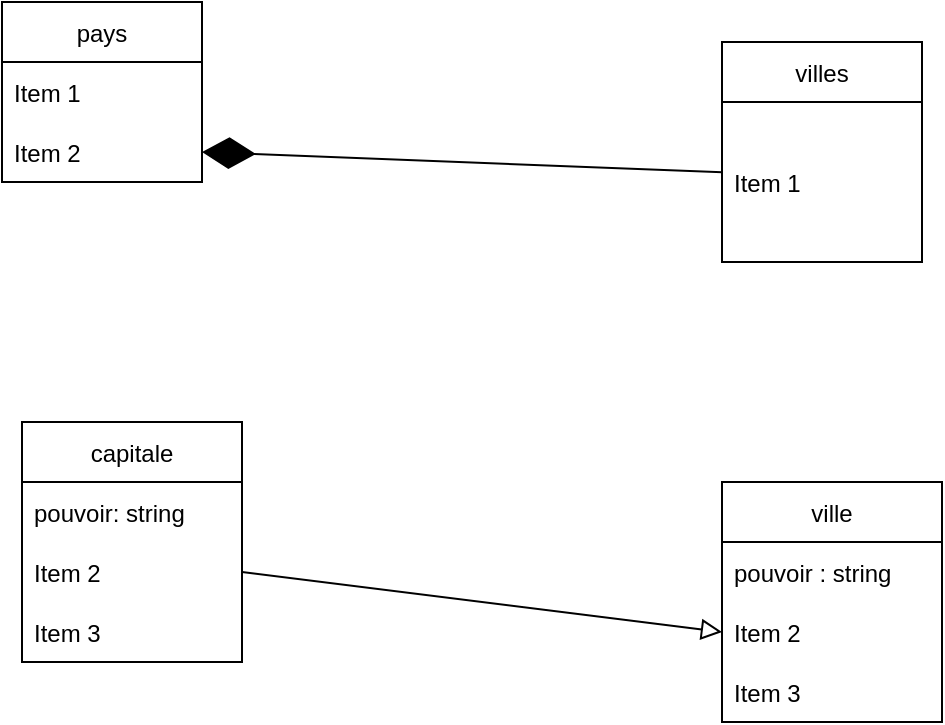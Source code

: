 <mxfile version="16.5.6" type="device" pages="3"><diagram id="k8paXX4vD9LL7aoUy3f-" name="Page-1"><mxGraphModel dx="1844" dy="833" grid="1" gridSize="10" guides="1" tooltips="1" connect="1" arrows="1" fold="1" page="1" pageScale="1" pageWidth="827" pageHeight="1169" math="0" shadow="0"><root><mxCell id="0"/><mxCell id="1" parent="0"/><mxCell id="U268ayfVCB2ClgsPaCQe-1" value="pays" style="swimlane;fontStyle=0;childLayout=stackLayout;horizontal=1;startSize=30;horizontalStack=0;resizeParent=1;resizeParentMax=0;resizeLast=0;collapsible=1;marginBottom=0;" vertex="1" parent="1"><mxGeometry x="50" y="220" width="100" height="90" as="geometry"/></mxCell><mxCell id="U268ayfVCB2ClgsPaCQe-2" value="Item 1" style="text;strokeColor=none;fillColor=none;align=left;verticalAlign=middle;spacingLeft=4;spacingRight=4;overflow=hidden;points=[[0,0.5],[1,0.5]];portConstraint=eastwest;rotatable=0;" vertex="1" parent="U268ayfVCB2ClgsPaCQe-1"><mxGeometry y="30" width="100" height="30" as="geometry"/></mxCell><mxCell id="U268ayfVCB2ClgsPaCQe-3" value="Item 2" style="text;strokeColor=none;fillColor=none;align=left;verticalAlign=middle;spacingLeft=4;spacingRight=4;overflow=hidden;points=[[0,0.5],[1,0.5]];portConstraint=eastwest;rotatable=0;" vertex="1" parent="U268ayfVCB2ClgsPaCQe-1"><mxGeometry y="60" width="100" height="30" as="geometry"/></mxCell><mxCell id="U268ayfVCB2ClgsPaCQe-5" value="ville" style="swimlane;fontStyle=0;childLayout=stackLayout;horizontal=1;startSize=30;horizontalStack=0;resizeParent=1;resizeParentMax=0;resizeLast=0;collapsible=1;marginBottom=0;" vertex="1" parent="1"><mxGeometry x="410" y="460" width="110" height="120" as="geometry"/></mxCell><mxCell id="U268ayfVCB2ClgsPaCQe-6" value="pouvoir : string" style="text;strokeColor=none;fillColor=none;align=left;verticalAlign=middle;spacingLeft=4;spacingRight=4;overflow=hidden;points=[[0,0.5],[1,0.5]];portConstraint=eastwest;rotatable=0;" vertex="1" parent="U268ayfVCB2ClgsPaCQe-5"><mxGeometry y="30" width="110" height="30" as="geometry"/></mxCell><mxCell id="U268ayfVCB2ClgsPaCQe-7" value="Item 2" style="text;strokeColor=none;fillColor=none;align=left;verticalAlign=middle;spacingLeft=4;spacingRight=4;overflow=hidden;points=[[0,0.5],[1,0.5]];portConstraint=eastwest;rotatable=0;" vertex="1" parent="U268ayfVCB2ClgsPaCQe-5"><mxGeometry y="60" width="110" height="30" as="geometry"/></mxCell><mxCell id="U268ayfVCB2ClgsPaCQe-8" value="Item 3" style="text;strokeColor=none;fillColor=none;align=left;verticalAlign=middle;spacingLeft=4;spacingRight=4;overflow=hidden;points=[[0,0.5],[1,0.5]];portConstraint=eastwest;rotatable=0;" vertex="1" parent="U268ayfVCB2ClgsPaCQe-5"><mxGeometry y="90" width="110" height="30" as="geometry"/></mxCell><mxCell id="U268ayfVCB2ClgsPaCQe-9" value="villes" style="swimlane;fontStyle=0;childLayout=stackLayout;horizontal=1;startSize=30;horizontalStack=0;resizeParent=1;resizeParentMax=0;resizeLast=0;collapsible=1;marginBottom=0;" vertex="1" parent="1"><mxGeometry x="410" y="240" width="100" height="110" as="geometry"/></mxCell><mxCell id="U268ayfVCB2ClgsPaCQe-10" value="Item 1" style="text;strokeColor=none;fillColor=none;align=left;verticalAlign=middle;spacingLeft=4;spacingRight=4;overflow=hidden;points=[[0,0.5],[1,0.5]];portConstraint=eastwest;rotatable=0;" vertex="1" parent="U268ayfVCB2ClgsPaCQe-9"><mxGeometry y="30" width="100" height="80" as="geometry"/></mxCell><mxCell id="U268ayfVCB2ClgsPaCQe-13" value="capitale" style="swimlane;fontStyle=0;childLayout=stackLayout;horizontal=1;startSize=30;horizontalStack=0;resizeParent=1;resizeParentMax=0;resizeLast=0;collapsible=1;marginBottom=0;" vertex="1" parent="1"><mxGeometry x="60" y="430" width="110" height="120" as="geometry"/></mxCell><mxCell id="U268ayfVCB2ClgsPaCQe-14" value="pouvoir: string" style="text;strokeColor=none;fillColor=none;align=left;verticalAlign=middle;spacingLeft=4;spacingRight=4;overflow=hidden;points=[[0,0.5],[1,0.5]];portConstraint=eastwest;rotatable=0;" vertex="1" parent="U268ayfVCB2ClgsPaCQe-13"><mxGeometry y="30" width="110" height="30" as="geometry"/></mxCell><mxCell id="U268ayfVCB2ClgsPaCQe-15" value="Item 2" style="text;strokeColor=none;fillColor=none;align=left;verticalAlign=middle;spacingLeft=4;spacingRight=4;overflow=hidden;points=[[0,0.5],[1,0.5]];portConstraint=eastwest;rotatable=0;" vertex="1" parent="U268ayfVCB2ClgsPaCQe-13"><mxGeometry y="60" width="110" height="30" as="geometry"/></mxCell><mxCell id="U268ayfVCB2ClgsPaCQe-16" value="Item 3" style="text;strokeColor=none;fillColor=none;align=left;verticalAlign=middle;spacingLeft=4;spacingRight=4;overflow=hidden;points=[[0,0.5],[1,0.5]];portConstraint=eastwest;rotatable=0;" vertex="1" parent="U268ayfVCB2ClgsPaCQe-13"><mxGeometry y="90" width="110" height="30" as="geometry"/></mxCell><mxCell id="U268ayfVCB2ClgsPaCQe-18" value="" style="endArrow=diamondThin;endFill=1;endSize=24;html=1;rounded=0;entryX=1;entryY=0.5;entryDx=0;entryDy=0;exitX=0.002;exitY=0.17;exitDx=0;exitDy=0;exitPerimeter=0;" edge="1" parent="1" target="U268ayfVCB2ClgsPaCQe-3"><mxGeometry width="160" relative="1" as="geometry"><mxPoint x="410.2" y="305.1" as="sourcePoint"/><mxPoint x="490" y="250" as="targetPoint"/></mxGeometry></mxCell><mxCell id="U268ayfVCB2ClgsPaCQe-19" value="" style="endArrow=block;html=1;rounded=0;align=center;verticalAlign=bottom;endFill=0;labelBackgroundColor=none;endSize=8;exitX=1;exitY=0.5;exitDx=0;exitDy=0;entryX=0;entryY=0.5;entryDx=0;entryDy=0;" edge="1" parent="1" source="U268ayfVCB2ClgsPaCQe-15" target="U268ayfVCB2ClgsPaCQe-7"><mxGeometry relative="1" as="geometry"><mxPoint x="330" y="250" as="sourcePoint"/><mxPoint x="490" y="250" as="targetPoint"/></mxGeometry></mxCell><mxCell id="U268ayfVCB2ClgsPaCQe-20" value="" style="resizable=0;html=1;align=center;verticalAlign=top;labelBackgroundColor=none;" connectable="0" vertex="1" parent="U268ayfVCB2ClgsPaCQe-19"><mxGeometry relative="1" as="geometry"/></mxCell></root></mxGraphModel></diagram><diagram id="eJL6muyZMp4YJKa7oIs6" name="Page-2"><mxGraphModel dx="1236" dy="686" grid="1" gridSize="10" guides="1" tooltips="1" connect="1" arrows="1" fold="1" page="1" pageScale="1" pageWidth="827" pageHeight="1169" math="0" shadow="0"><root><mxCell id="SRofjjuaJWMPeV-vbP7f-0"/><mxCell id="SRofjjuaJWMPeV-vbP7f-1" parent="SRofjjuaJWMPeV-vbP7f-0"/><mxCell id="SRofjjuaJWMPeV-vbP7f-2" value="" style="shape=image;verticalLabelPosition=bottom;labelBackgroundColor=default;verticalAlign=top;aspect=fixed;imageAspect=0;image=https://cdn.discordapp.com/attachments/942686280855203900/943501291764744202/exo_1.PNG;" vertex="1" parent="SRofjjuaJWMPeV-vbP7f-1"><mxGeometry x="130" y="18.21" width="690" height="250.79" as="geometry"/></mxCell><mxCell id="SRofjjuaJWMPeV-vbP7f-4" value="Librairie" style="swimlane;fontStyle=1;align=center;verticalAlign=middle;childLayout=stackLayout;horizontal=1;startSize=29;horizontalStack=0;resizeParent=1;resizeParentMax=0;resizeLast=0;collapsible=0;marginBottom=0;html=1;" vertex="1" parent="SRofjjuaJWMPeV-vbP7f-1"><mxGeometry x="100" y="330" width="140" height="79" as="geometry"/></mxCell><mxCell id="SRofjjuaJWMPeV-vbP7f-5" value="field type :" style="text;html=1;strokeColor=none;fillColor=none;align=center;verticalAlign=middle;spacingLeft=4;spacingRight=4;overflow=hidden;rotatable=0;points=[[0,0.5],[1,0.5]];portConstraint=eastwest;" vertex="1" parent="SRofjjuaJWMPeV-vbP7f-4"><mxGeometry y="29" width="140" height="25" as="geometry"/></mxCell><mxCell id="SRofjjuaJWMPeV-vbP7f-6" value="method (type) : type" style="text;html=1;strokeColor=none;fillColor=none;align=left;verticalAlign=middle;spacingLeft=4;spacingRight=4;overflow=hidden;rotatable=0;points=[[0,0.5],[1,0.5]];portConstraint=eastwest;" vertex="1" parent="SRofjjuaJWMPeV-vbP7f-4"><mxGeometry y="54" width="140" height="25" as="geometry"/></mxCell><mxCell id="SRofjjuaJWMPeV-vbP7f-7" value="Journaux" style="swimlane;fontStyle=1;align=center;verticalAlign=middle;childLayout=stackLayout;horizontal=1;startSize=29;horizontalStack=0;resizeParent=1;resizeParentMax=0;resizeLast=0;collapsible=0;marginBottom=0;html=1;" vertex="1" parent="SRofjjuaJWMPeV-vbP7f-1"><mxGeometry x="380" y="500" width="140" height="79" as="geometry"/></mxCell><mxCell id="SRofjjuaJWMPeV-vbP7f-8" value="field type :" style="text;html=1;strokeColor=none;fillColor=none;align=center;verticalAlign=middle;spacingLeft=4;spacingRight=4;overflow=hidden;rotatable=0;points=[[0,0.5],[1,0.5]];portConstraint=eastwest;" vertex="1" parent="SRofjjuaJWMPeV-vbP7f-7"><mxGeometry y="29" width="140" height="25" as="geometry"/></mxCell><mxCell id="SRofjjuaJWMPeV-vbP7f-9" value="method (type) : type" style="text;html=1;strokeColor=none;fillColor=none;align=left;verticalAlign=middle;spacingLeft=4;spacingRight=4;overflow=hidden;rotatable=0;points=[[0,0.5],[1,0.5]];portConstraint=eastwest;" vertex="1" parent="SRofjjuaJWMPeV-vbP7f-7"><mxGeometry y="54" width="140" height="25" as="geometry"/></mxCell><mxCell id="SRofjjuaJWMPeV-vbP7f-10" value="Livres" style="swimlane;fontStyle=1;align=center;verticalAlign=middle;childLayout=stackLayout;horizontal=1;startSize=29;horizontalStack=0;resizeParent=1;resizeParentMax=0;resizeLast=0;collapsible=0;marginBottom=0;html=1;" vertex="1" parent="SRofjjuaJWMPeV-vbP7f-1"><mxGeometry x="110" y="500" width="140" height="79" as="geometry"/></mxCell><mxCell id="SRofjjuaJWMPeV-vbP7f-11" value="field type :" style="text;html=1;strokeColor=none;fillColor=none;align=center;verticalAlign=middle;spacingLeft=4;spacingRight=4;overflow=hidden;rotatable=0;points=[[0,0.5],[1,0.5]];portConstraint=eastwest;" vertex="1" parent="SRofjjuaJWMPeV-vbP7f-10"><mxGeometry y="29" width="140" height="25" as="geometry"/></mxCell><mxCell id="SRofjjuaJWMPeV-vbP7f-12" value="method (type) : type" style="text;html=1;strokeColor=none;fillColor=none;align=left;verticalAlign=middle;spacingLeft=4;spacingRight=4;overflow=hidden;rotatable=0;points=[[0,0.5],[1,0.5]];portConstraint=eastwest;" vertex="1" parent="SRofjjuaJWMPeV-vbP7f-10"><mxGeometry y="54" width="140" height="25" as="geometry"/></mxCell><mxCell id="SRofjjuaJWMPeV-vbP7f-13" value="Fournitures Scolaires" style="swimlane;fontStyle=1;align=center;verticalAlign=middle;childLayout=stackLayout;horizontal=1;startSize=29;horizontalStack=0;resizeParent=1;resizeParentMax=0;resizeLast=0;collapsible=0;marginBottom=0;html=1;" vertex="1" parent="SRofjjuaJWMPeV-vbP7f-1"><mxGeometry x="380" y="350" width="140" height="54" as="geometry"/></mxCell><mxCell id="SRofjjuaJWMPeV-vbP7f-14" value="field type :" style="text;html=1;strokeColor=none;fillColor=none;align=center;verticalAlign=middle;spacingLeft=4;spacingRight=4;overflow=hidden;rotatable=0;points=[[0,0.5],[1,0.5]];portConstraint=eastwest;" vertex="1" parent="SRofjjuaJWMPeV-vbP7f-13"><mxGeometry y="29" width="140" height="25" as="geometry"/></mxCell><mxCell id="SRofjjuaJWMPeV-vbP7f-17" value="" style="edgeStyle=none;html=1;endSize=12;endArrow=diamondThin;endFill=0;rounded=0;entryX=1;entryY=0.5;entryDx=0;entryDy=0;exitX=0;exitY=0.5;exitDx=0;exitDy=0;" edge="1" parent="SRofjjuaJWMPeV-vbP7f-1" source="SRofjjuaJWMPeV-vbP7f-13" target="SRofjjuaJWMPeV-vbP7f-5"><mxGeometry width="160" relative="1" as="geometry"><mxPoint x="330" y="330" as="sourcePoint"/><mxPoint x="490" y="330" as="targetPoint"/></mxGeometry></mxCell><mxCell id="SRofjjuaJWMPeV-vbP7f-18" value="" style="edgeStyle=none;html=1;endSize=12;endArrow=diamondThin;endFill=0;rounded=0;entryX=0.759;entryY=1.043;entryDx=0;entryDy=0;exitX=0.5;exitY=0;exitDx=0;exitDy=0;entryPerimeter=0;" edge="1" parent="SRofjjuaJWMPeV-vbP7f-1" source="SRofjjuaJWMPeV-vbP7f-10" target="SRofjjuaJWMPeV-vbP7f-6"><mxGeometry width="160" relative="1" as="geometry"><mxPoint x="320" y="414.5" as="sourcePoint"/><mxPoint x="180" y="409" as="targetPoint"/></mxGeometry></mxCell><mxCell id="SRofjjuaJWMPeV-vbP7f-19" value="" style="edgeStyle=none;html=1;endSize=12;endArrow=diamondThin;endFill=0;rounded=0;entryX=1.015;entryY=0.943;entryDx=0;entryDy=0;exitX=0;exitY=0;exitDx=0;exitDy=0;entryPerimeter=0;" edge="1" parent="SRofjjuaJWMPeV-vbP7f-1" source="SRofjjuaJWMPeV-vbP7f-7" target="SRofjjuaJWMPeV-vbP7f-6"><mxGeometry width="160" relative="1" as="geometry"><mxPoint x="390" y="445.5" as="sourcePoint"/><mxPoint x="250" y="440" as="targetPoint"/></mxGeometry></mxCell><mxCell id="SRofjjuaJWMPeV-vbP7f-20" value="Services" style="swimlane;fontStyle=1;align=center;verticalAlign=middle;childLayout=stackLayout;horizontal=1;startSize=29;horizontalStack=0;resizeParent=1;resizeParentMax=0;resizeLast=0;collapsible=0;marginBottom=0;html=1;" vertex="1" parent="SRofjjuaJWMPeV-vbP7f-1"><mxGeometry x="370" y="700" width="140" height="79" as="geometry"/></mxCell><mxCell id="SRofjjuaJWMPeV-vbP7f-21" value="field type :" style="text;html=1;strokeColor=none;fillColor=none;align=center;verticalAlign=middle;spacingLeft=4;spacingRight=4;overflow=hidden;rotatable=0;points=[[0,0.5],[1,0.5]];portConstraint=eastwest;" vertex="1" parent="SRofjjuaJWMPeV-vbP7f-20"><mxGeometry y="29" width="140" height="25" as="geometry"/></mxCell><mxCell id="SRofjjuaJWMPeV-vbP7f-22" value="method (type) : type" style="text;html=1;strokeColor=none;fillColor=none;align=left;verticalAlign=middle;spacingLeft=4;spacingRight=4;overflow=hidden;rotatable=0;points=[[0,0.5],[1,0.5]];portConstraint=eastwest;" vertex="1" parent="SRofjjuaJWMPeV-vbP7f-20"><mxGeometry y="54" width="140" height="25" as="geometry"/></mxCell><mxCell id="SRofjjuaJWMPeV-vbP7f-23" value="Entreprise" style="swimlane;fontStyle=1;align=center;verticalAlign=middle;childLayout=stackLayout;horizontal=1;startSize=29;horizontalStack=0;resizeParent=1;resizeParentMax=0;resizeLast=0;collapsible=0;marginBottom=0;html=1;" vertex="1" parent="SRofjjuaJWMPeV-vbP7f-1"><mxGeometry x="110" y="680" width="140" height="79" as="geometry"/></mxCell><mxCell id="SRofjjuaJWMPeV-vbP7f-24" value="field type :" style="text;html=1;strokeColor=none;fillColor=none;align=center;verticalAlign=middle;spacingLeft=4;spacingRight=4;overflow=hidden;rotatable=0;points=[[0,0.5],[1,0.5]];portConstraint=eastwest;" vertex="1" parent="SRofjjuaJWMPeV-vbP7f-23"><mxGeometry y="29" width="140" height="25" as="geometry"/></mxCell><mxCell id="SRofjjuaJWMPeV-vbP7f-25" value="method (type) : type" style="text;html=1;strokeColor=none;fillColor=none;align=left;verticalAlign=middle;spacingLeft=4;spacingRight=4;overflow=hidden;rotatable=0;points=[[0,0.5],[1,0.5]];portConstraint=eastwest;" vertex="1" parent="SRofjjuaJWMPeV-vbP7f-23"><mxGeometry y="54" width="140" height="25" as="geometry"/></mxCell><mxCell id="SRofjjuaJWMPeV-vbP7f-26" value="Employé" style="swimlane;fontStyle=1;align=center;verticalAlign=middle;childLayout=stackLayout;horizontal=1;startSize=29;horizontalStack=0;resizeParent=1;resizeParentMax=0;resizeLast=0;collapsible=0;marginBottom=0;html=1;" vertex="1" parent="SRofjjuaJWMPeV-vbP7f-1"><mxGeometry x="210" y="830" width="140" height="79" as="geometry"/></mxCell><mxCell id="SRofjjuaJWMPeV-vbP7f-27" value="field type :" style="text;html=1;strokeColor=none;fillColor=none;align=center;verticalAlign=middle;spacingLeft=4;spacingRight=4;overflow=hidden;rotatable=0;points=[[0,0.5],[1,0.5]];portConstraint=eastwest;" vertex="1" parent="SRofjjuaJWMPeV-vbP7f-26"><mxGeometry y="29" width="140" height="25" as="geometry"/></mxCell><mxCell id="SRofjjuaJWMPeV-vbP7f-28" value="method (type) : type" style="text;html=1;strokeColor=none;fillColor=none;align=left;verticalAlign=middle;spacingLeft=4;spacingRight=4;overflow=hidden;rotatable=0;points=[[0,0.5],[1,0.5]];portConstraint=eastwest;" vertex="1" parent="SRofjjuaJWMPeV-vbP7f-26"><mxGeometry y="54" width="140" height="25" as="geometry"/></mxCell><mxCell id="SRofjjuaJWMPeV-vbP7f-29" value="a." style="text;html=1;align=center;verticalAlign=middle;resizable=0;points=[];autosize=1;strokeColor=none;fillColor=none;" vertex="1" parent="SRofjjuaJWMPeV-vbP7f-1"><mxGeometry x="25" y="330" width="30" height="20" as="geometry"/></mxCell><mxCell id="SRofjjuaJWMPeV-vbP7f-30" value="b." style="text;html=1;align=center;verticalAlign=middle;resizable=0;points=[];autosize=1;strokeColor=none;fillColor=none;" vertex="1" parent="SRofjjuaJWMPeV-vbP7f-1"><mxGeometry x="25" y="660" width="30" height="20" as="geometry"/></mxCell><mxCell id="SRofjjuaJWMPeV-vbP7f-32" value="" style="endArrow=none;html=1;rounded=0;entryX=0.521;entryY=1.043;entryDx=0;entryDy=0;exitX=0.5;exitY=0;exitDx=0;exitDy=0;entryPerimeter=0;" edge="1" parent="SRofjjuaJWMPeV-vbP7f-1" source="SRofjjuaJWMPeV-vbP7f-26" target="SRofjjuaJWMPeV-vbP7f-25"><mxGeometry width="50" height="50" relative="1" as="geometry"><mxPoint x="379.58" y="760.925" as="sourcePoint"/><mxPoint x="260" y="731.5" as="targetPoint"/></mxGeometry></mxCell><mxCell id="SRofjjuaJWMPeV-vbP7f-33" value="" style="edgeStyle=none;html=1;endSize=12;endArrow=diamondThin;endFill=1;rounded=0;entryX=1;entryY=0.5;entryDx=0;entryDy=0;exitX=0;exitY=0.5;exitDx=0;exitDy=0;" edge="1" parent="SRofjjuaJWMPeV-vbP7f-1" source="SRofjjuaJWMPeV-vbP7f-22" target="SRofjjuaJWMPeV-vbP7f-24"><mxGeometry width="160" relative="1" as="geometry"><mxPoint x="330" y="700" as="sourcePoint"/><mxPoint x="490" y="700" as="targetPoint"/></mxGeometry></mxCell><mxCell id="SRofjjuaJWMPeV-vbP7f-34" value="CPA" style="swimlane;fontStyle=1;align=center;verticalAlign=middle;childLayout=stackLayout;horizontal=1;startSize=29;horizontalStack=0;resizeParent=1;resizeParentMax=0;resizeLast=0;collapsible=0;marginBottom=0;html=1;" vertex="1" parent="SRofjjuaJWMPeV-vbP7f-1"><mxGeometry x="405" y="960" width="140" height="79" as="geometry"/></mxCell><mxCell id="SRofjjuaJWMPeV-vbP7f-35" value="field type :" style="text;html=1;strokeColor=none;fillColor=none;align=center;verticalAlign=middle;spacingLeft=4;spacingRight=4;overflow=hidden;rotatable=0;points=[[0,0.5],[1,0.5]];portConstraint=eastwest;" vertex="1" parent="SRofjjuaJWMPeV-vbP7f-34"><mxGeometry y="29" width="140" height="25" as="geometry"/></mxCell><mxCell id="SRofjjuaJWMPeV-vbP7f-36" value="method (type) : type" style="text;html=1;strokeColor=none;fillColor=none;align=left;verticalAlign=middle;spacingLeft=4;spacingRight=4;overflow=hidden;rotatable=0;points=[[0,0.5],[1,0.5]];portConstraint=eastwest;" vertex="1" parent="SRofjjuaJWMPeV-vbP7f-34"><mxGeometry y="54" width="140" height="25" as="geometry"/></mxCell><mxCell id="SRofjjuaJWMPeV-vbP7f-37" value="ComptesBancaires" style="swimlane;fontStyle=1;align=center;verticalAlign=middle;childLayout=stackLayout;horizontal=1;startSize=29;horizontalStack=0;resizeParent=1;resizeParentMax=0;resizeLast=0;collapsible=0;marginBottom=0;html=1;" vertex="1" parent="SRofjjuaJWMPeV-vbP7f-1"><mxGeometry x="180" y="1021" width="140" height="79" as="geometry"/></mxCell><mxCell id="SRofjjuaJWMPeV-vbP7f-38" value="field type :" style="text;html=1;strokeColor=none;fillColor=none;align=center;verticalAlign=middle;spacingLeft=4;spacingRight=4;overflow=hidden;rotatable=0;points=[[0,0.5],[1,0.5]];portConstraint=eastwest;" vertex="1" parent="SRofjjuaJWMPeV-vbP7f-37"><mxGeometry y="29" width="140" height="25" as="geometry"/></mxCell><mxCell id="SRofjjuaJWMPeV-vbP7f-39" value="method (type) : type" style="text;html=1;strokeColor=none;fillColor=none;align=left;verticalAlign=middle;spacingLeft=4;spacingRight=4;overflow=hidden;rotatable=0;points=[[0,0.5],[1,0.5]];portConstraint=eastwest;" vertex="1" parent="SRofjjuaJWMPeV-vbP7f-37"><mxGeometry y="54" width="140" height="25" as="geometry"/></mxCell><mxCell id="SRofjjuaJWMPeV-vbP7f-40" value="BNA" style="swimlane;fontStyle=1;align=center;verticalAlign=middle;childLayout=stackLayout;horizontal=1;startSize=29;horizontalStack=0;resizeParent=1;resizeParentMax=0;resizeLast=0;collapsible=0;marginBottom=0;html=1;" vertex="1" parent="SRofjjuaJWMPeV-vbP7f-1"><mxGeometry x="405" y="1100" width="140" height="79" as="geometry"/></mxCell><mxCell id="SRofjjuaJWMPeV-vbP7f-41" value="field type :" style="text;html=1;strokeColor=none;fillColor=none;align=center;verticalAlign=middle;spacingLeft=4;spacingRight=4;overflow=hidden;rotatable=0;points=[[0,0.5],[1,0.5]];portConstraint=eastwest;" vertex="1" parent="SRofjjuaJWMPeV-vbP7f-40"><mxGeometry y="29" width="140" height="25" as="geometry"/></mxCell><mxCell id="SRofjjuaJWMPeV-vbP7f-42" value="method (type) : type" style="text;html=1;strokeColor=none;fillColor=none;align=left;verticalAlign=middle;spacingLeft=4;spacingRight=4;overflow=hidden;rotatable=0;points=[[0,0.5],[1,0.5]];portConstraint=eastwest;" vertex="1" parent="SRofjjuaJWMPeV-vbP7f-40"><mxGeometry y="54" width="140" height="25" as="geometry"/></mxCell><mxCell id="SRofjjuaJWMPeV-vbP7f-43" value="c." style="text;html=1;align=center;verticalAlign=middle;resizable=0;points=[];autosize=1;strokeColor=none;fillColor=none;" vertex="1" parent="SRofjjuaJWMPeV-vbP7f-1"><mxGeometry x="50" y="910" width="20" height="20" as="geometry"/></mxCell><mxCell id="SRofjjuaJWMPeV-vbP7f-44" value="" style="edgeStyle=none;html=1;endSize=12;endArrow=block;endFill=0;rounded=0;entryX=1;entryY=0.5;entryDx=0;entryDy=0;exitX=0;exitY=0.5;exitDx=0;exitDy=0;" edge="1" parent="SRofjjuaJWMPeV-vbP7f-1" source="SRofjjuaJWMPeV-vbP7f-35" target="SRofjjuaJWMPeV-vbP7f-38"><mxGeometry width="160" relative="1" as="geometry"><mxPoint x="330" y="950" as="sourcePoint"/><mxPoint x="360" y="1040" as="targetPoint"/></mxGeometry></mxCell><mxCell id="SRofjjuaJWMPeV-vbP7f-45" value="" style="edgeStyle=none;html=1;endSize=12;endArrow=block;endFill=0;rounded=0;exitX=0.009;exitY=-0.157;exitDx=0;exitDy=0;exitPerimeter=0;" edge="1" parent="SRofjjuaJWMPeV-vbP7f-1" source="SRofjjuaJWMPeV-vbP7f-42"><mxGeometry width="160" relative="1" as="geometry"><mxPoint x="415" y="1011.5" as="sourcePoint"/><mxPoint x="300" y="1100" as="targetPoint"/></mxGeometry></mxCell><mxCell id="SRofjjuaJWMPeV-vbP7f-46" value="d." style="text;html=1;align=center;verticalAlign=middle;resizable=0;points=[];autosize=1;strokeColor=none;fillColor=none;" vertex="1" parent="SRofjjuaJWMPeV-vbP7f-1"><mxGeometry x="65" y="1260" width="30" height="20" as="geometry"/></mxCell><mxCell id="SRofjjuaJWMPeV-vbP7f-47" value="Batiment" style="swimlane;fontStyle=1;align=center;verticalAlign=middle;childLayout=stackLayout;horizontal=1;startSize=29;horizontalStack=0;resizeParent=1;resizeParentMax=0;resizeLast=0;collapsible=0;marginBottom=0;html=1;" vertex="1" parent="SRofjjuaJWMPeV-vbP7f-1"><mxGeometry x="160" y="1310" width="140" height="79" as="geometry"/></mxCell><mxCell id="SRofjjuaJWMPeV-vbP7f-48" value="field type :" style="text;html=1;strokeColor=none;fillColor=none;align=center;verticalAlign=middle;spacingLeft=4;spacingRight=4;overflow=hidden;rotatable=0;points=[[0,0.5],[1,0.5]];portConstraint=eastwest;" vertex="1" parent="SRofjjuaJWMPeV-vbP7f-47"><mxGeometry y="29" width="140" height="25" as="geometry"/></mxCell><mxCell id="SRofjjuaJWMPeV-vbP7f-49" value="method (type) : type" style="text;html=1;strokeColor=none;fillColor=none;align=left;verticalAlign=middle;spacingLeft=4;spacingRight=4;overflow=hidden;rotatable=0;points=[[0,0.5],[1,0.5]];portConstraint=eastwest;" vertex="1" parent="SRofjjuaJWMPeV-vbP7f-47"><mxGeometry y="54" width="140" height="25" as="geometry"/></mxCell><mxCell id="SRofjjuaJWMPeV-vbP7f-50" value="Etage" style="swimlane;fontStyle=1;align=center;verticalAlign=middle;childLayout=stackLayout;horizontal=1;startSize=29;horizontalStack=0;resizeParent=1;resizeParentMax=0;resizeLast=0;collapsible=0;marginBottom=0;html=1;" vertex="1" parent="SRofjjuaJWMPeV-vbP7f-1"><mxGeometry x="390" y="1270" width="140" height="79" as="geometry"/></mxCell><mxCell id="SRofjjuaJWMPeV-vbP7f-51" value="field type : *" style="text;html=1;strokeColor=none;fillColor=none;align=center;verticalAlign=middle;spacingLeft=4;spacingRight=4;overflow=hidden;rotatable=0;points=[[0,0.5],[1,0.5]];portConstraint=eastwest;" vertex="1" parent="SRofjjuaJWMPeV-vbP7f-50"><mxGeometry y="29" width="140" height="25" as="geometry"/></mxCell><mxCell id="SRofjjuaJWMPeV-vbP7f-52" value="method (type) : type" style="text;html=1;strokeColor=none;fillColor=none;align=left;verticalAlign=middle;spacingLeft=4;spacingRight=4;overflow=hidden;rotatable=0;points=[[0,0.5],[1,0.5]];portConstraint=eastwest;" vertex="1" parent="SRofjjuaJWMPeV-vbP7f-50"><mxGeometry y="54" width="140" height="25" as="geometry"/></mxCell><mxCell id="SRofjjuaJWMPeV-vbP7f-54" value="apparatements" style="swimlane;fontStyle=1;align=center;verticalAlign=middle;childLayout=stackLayout;horizontal=1;startSize=29;horizontalStack=0;resizeParent=1;resizeParentMax=0;resizeLast=0;collapsible=0;marginBottom=0;html=1;" vertex="1" parent="SRofjjuaJWMPeV-vbP7f-1"><mxGeometry x="390" y="1450" width="140" height="79" as="geometry"/></mxCell><mxCell id="SRofjjuaJWMPeV-vbP7f-55" value="field type :" style="text;html=1;strokeColor=none;fillColor=none;align=center;verticalAlign=middle;spacingLeft=4;spacingRight=4;overflow=hidden;rotatable=0;points=[[0,0.5],[1,0.5]];portConstraint=eastwest;" vertex="1" parent="SRofjjuaJWMPeV-vbP7f-54"><mxGeometry y="29" width="140" height="25" as="geometry"/></mxCell><mxCell id="SRofjjuaJWMPeV-vbP7f-56" value="method (type) : type" style="text;html=1;strokeColor=none;fillColor=none;align=left;verticalAlign=middle;spacingLeft=4;spacingRight=4;overflow=hidden;rotatable=0;points=[[0,0.5],[1,0.5]];portConstraint=eastwest;" vertex="1" parent="SRofjjuaJWMPeV-vbP7f-54"><mxGeometry y="54" width="140" height="25" as="geometry"/></mxCell><mxCell id="SRofjjuaJWMPeV-vbP7f-57" value="" style="edgeStyle=none;html=1;endSize=12;endArrow=diamondThin;endFill=1;rounded=0;entryX=1;entryY=0.5;entryDx=0;entryDy=0;exitX=0;exitY=0.5;exitDx=0;exitDy=0;" edge="1" parent="SRofjjuaJWMPeV-vbP7f-1" source="SRofjjuaJWMPeV-vbP7f-51" target="SRofjjuaJWMPeV-vbP7f-48"><mxGeometry width="160" relative="1" as="geometry"><mxPoint x="200" y="1450" as="sourcePoint"/><mxPoint x="360" y="1450" as="targetPoint"/></mxGeometry></mxCell><mxCell id="SRofjjuaJWMPeV-vbP7f-59" value="" style="endArrow=diamondThin;endFill=1;endSize=24;html=1;rounded=0;entryX=0.259;entryY=1.177;entryDx=0;entryDy=0;exitX=0.429;exitY=0;exitDx=0;exitDy=0;exitPerimeter=0;entryPerimeter=0;" edge="1" parent="SRofjjuaJWMPeV-vbP7f-1" source="SRofjjuaJWMPeV-vbP7f-54" target="SRofjjuaJWMPeV-vbP7f-52"><mxGeometry width="160" relative="1" as="geometry"><mxPoint x="330" y="1330" as="sourcePoint"/><mxPoint x="420" y="1420" as="targetPoint"/></mxGeometry></mxCell><mxCell id="SRofjjuaJWMPeV-vbP7f-60" value="2 : ..4" style="text;html=1;align=center;verticalAlign=middle;resizable=0;points=[];autosize=1;strokeColor=none;fillColor=none;" vertex="1" parent="SRofjjuaJWMPeV-vbP7f-1"><mxGeometry x="460" y="1430" width="50" height="20" as="geometry"/></mxCell><mxCell id="SRofjjuaJWMPeV-vbP7f-63" value="e." style="text;html=1;align=center;verticalAlign=middle;resizable=0;points=[];autosize=1;strokeColor=none;fillColor=none;" vertex="1" parent="SRofjjuaJWMPeV-vbP7f-1"><mxGeometry x="85" y="1610" width="30" height="20" as="geometry"/></mxCell><mxCell id="SRofjjuaJWMPeV-vbP7f-64" value="Client" style="swimlane;fontStyle=1;align=center;verticalAlign=middle;childLayout=stackLayout;horizontal=1;startSize=29;horizontalStack=0;resizeParent=1;resizeParentMax=0;resizeLast=0;collapsible=0;marginBottom=0;html=1;" vertex="1" parent="SRofjjuaJWMPeV-vbP7f-1"><mxGeometry x="160" y="1600" width="140" height="79" as="geometry"/></mxCell><mxCell id="SRofjjuaJWMPeV-vbP7f-65" value="field type :" style="text;html=1;strokeColor=none;fillColor=none;align=center;verticalAlign=middle;spacingLeft=4;spacingRight=4;overflow=hidden;rotatable=0;points=[[0,0.5],[1,0.5]];portConstraint=eastwest;" vertex="1" parent="SRofjjuaJWMPeV-vbP7f-64"><mxGeometry y="29" width="140" height="25" as="geometry"/></mxCell><mxCell id="SRofjjuaJWMPeV-vbP7f-66" value="method (type) : type" style="text;html=1;strokeColor=none;fillColor=none;align=left;verticalAlign=middle;spacingLeft=4;spacingRight=4;overflow=hidden;rotatable=0;points=[[0,0.5],[1,0.5]];portConstraint=eastwest;" vertex="1" parent="SRofjjuaJWMPeV-vbP7f-64"><mxGeometry y="54" width="140" height="25" as="geometry"/></mxCell><mxCell id="SRofjjuaJWMPeV-vbP7f-70" value="Articles" style="swimlane;fontStyle=1;align=center;verticalAlign=middle;childLayout=stackLayout;horizontal=1;startSize=29;horizontalStack=0;resizeParent=1;resizeParentMax=0;resizeLast=0;collapsible=0;marginBottom=0;html=1;" vertex="1" parent="SRofjjuaJWMPeV-vbP7f-1"><mxGeometry x="580" y="1629" width="140" height="79" as="geometry"/></mxCell><mxCell id="SRofjjuaJWMPeV-vbP7f-72" value="quantité : INT" style="text;html=1;strokeColor=none;fillColor=none;align=left;verticalAlign=middle;spacingLeft=4;spacingRight=4;overflow=hidden;rotatable=0;points=[[0,0.5],[1,0.5]];portConstraint=eastwest;" vertex="1" parent="SRofjjuaJWMPeV-vbP7f-70"><mxGeometry y="29" width="140" height="25" as="geometry"/></mxCell><mxCell id="SRofjjuaJWMPeV-vbP7f-74" value="method(type) type" style="text;html=1;strokeColor=none;fillColor=none;align=center;verticalAlign=middle;spacingLeft=4;spacingRight=4;overflow=hidden;rotatable=0;points=[[0,0.5],[1,0.5]];portConstraint=eastwest;" vertex="1" parent="SRofjjuaJWMPeV-vbP7f-70"><mxGeometry y="54" width="140" height="25" as="geometry"/></mxCell><mxCell id="SRofjjuaJWMPeV-vbP7f-73" value="1...n" style="text;html=1;align=center;verticalAlign=middle;resizable=0;points=[];autosize=1;strokeColor=none;fillColor=none;" vertex="1" parent="SRofjjuaJWMPeV-vbP7f-1"><mxGeometry x="630" y="1600" width="40" height="20" as="geometry"/></mxCell><mxCell id="SRofjjuaJWMPeV-vbP7f-75" value="1" style="endArrow=none;html=1;endSize=12;startArrow=none;startSize=14;startFill=0;edgeStyle=orthogonalEdgeStyle;align=left;verticalAlign=bottom;rounded=0;entryX=0.83;entryY=0.001;entryDx=0;entryDy=0;entryPerimeter=0;exitX=1;exitY=0.5;exitDx=0;exitDy=0;endFill=0;" edge="1" parent="SRofjjuaJWMPeV-vbP7f-1" source="SRofjjuaJWMPeV-vbP7f-65" target="SRofjjuaJWMPeV-vbP7f-70"><mxGeometry x="-1" y="3" relative="1" as="geometry"><mxPoint x="330" y="1683" as="sourcePoint"/><mxPoint x="490" y="1700" as="targetPoint"/><Array as="points"><mxPoint x="300" y="1650"/><mxPoint x="390" y="1650"/><mxPoint x="390" y="1700"/><mxPoint x="460" y="1700"/><mxPoint x="460" y="1629"/></Array></mxGeometry></mxCell><mxCell id="SRofjjuaJWMPeV-vbP7f-77" value="class" style="swimlane;fontStyle=1;align=center;verticalAlign=middle;childLayout=stackLayout;horizontal=1;startSize=29;horizontalStack=0;resizeParent=1;resizeParentMax=0;resizeLast=0;collapsible=0;marginBottom=0;html=1;" vertex="1" parent="SRofjjuaJWMPeV-vbP7f-1"><mxGeometry x="115" y="1830" width="140" height="79" as="geometry"/></mxCell><mxCell id="SRofjjuaJWMPeV-vbP7f-78" value="field type :" style="text;html=1;strokeColor=none;fillColor=none;align=center;verticalAlign=middle;spacingLeft=4;spacingRight=4;overflow=hidden;rotatable=0;points=[[0,0.5],[1,0.5]];portConstraint=eastwest;" vertex="1" parent="SRofjjuaJWMPeV-vbP7f-77"><mxGeometry y="29" width="140" height="25" as="geometry"/></mxCell><mxCell id="SRofjjuaJWMPeV-vbP7f-79" value="method (type) : type" style="text;html=1;strokeColor=none;fillColor=none;align=left;verticalAlign=middle;spacingLeft=4;spacingRight=4;overflow=hidden;rotatable=0;points=[[0,0.5],[1,0.5]];portConstraint=eastwest;" vertex="1" parent="SRofjjuaJWMPeV-vbP7f-77"><mxGeometry y="54" width="140" height="25" as="geometry"/></mxCell><mxCell id="SRofjjuaJWMPeV-vbP7f-83" value="nom" style="swimlane;fontStyle=1;align=center;verticalAlign=middle;childLayout=stackLayout;horizontal=1;startSize=29;horizontalStack=0;resizeParent=1;resizeParentMax=0;resizeLast=0;collapsible=0;marginBottom=0;html=1;" vertex="1" parent="SRofjjuaJWMPeV-vbP7f-1"><mxGeometry x="370" y="1830" width="140" height="79" as="geometry"/></mxCell><mxCell id="SRofjjuaJWMPeV-vbP7f-84" value="field type :" style="text;html=1;strokeColor=none;fillColor=none;align=center;verticalAlign=middle;spacingLeft=4;spacingRight=4;overflow=hidden;rotatable=0;points=[[0,0.5],[1,0.5]];portConstraint=eastwest;" vertex="1" parent="SRofjjuaJWMPeV-vbP7f-83"><mxGeometry y="29" width="140" height="25" as="geometry"/></mxCell><mxCell id="SRofjjuaJWMPeV-vbP7f-85" value="method (type) : type" style="text;html=1;strokeColor=none;fillColor=none;align=left;verticalAlign=middle;spacingLeft=4;spacingRight=4;overflow=hidden;rotatable=0;points=[[0,0.5],[1,0.5]];portConstraint=eastwest;" vertex="1" parent="SRofjjuaJWMPeV-vbP7f-83"><mxGeometry y="54" width="140" height="25" as="geometry"/></mxCell><mxCell id="SRofjjuaJWMPeV-vbP7f-87" value="f." style="text;html=1;align=center;verticalAlign=middle;resizable=0;points=[];autosize=1;strokeColor=none;fillColor=none;" vertex="1" parent="SRofjjuaJWMPeV-vbP7f-1"><mxGeometry x="60" y="1770" width="20" height="20" as="geometry"/></mxCell><mxCell id="SRofjjuaJWMPeV-vbP7f-88" value="" style="endArrow=diamondThin;endFill=1;endSize=24;html=1;rounded=0;entryX=1;entryY=0.5;entryDx=0;entryDy=0;exitX=0;exitY=0.5;exitDx=0;exitDy=0;" edge="1" parent="SRofjjuaJWMPeV-vbP7f-1" source="SRofjjuaJWMPeV-vbP7f-84" target="SRofjjuaJWMPeV-vbP7f-78"><mxGeometry width="160" relative="1" as="geometry"><mxPoint x="350" y="1980" as="sourcePoint"/><mxPoint x="490" y="1950" as="targetPoint"/></mxGeometry></mxCell><mxCell id="SRofjjuaJWMPeV-vbP7f-89" value="relation" style="swimlane;fontStyle=1;align=center;verticalAlign=middle;childLayout=stackLayout;horizontal=1;startSize=29;horizontalStack=0;resizeParent=1;resizeParentMax=0;resizeLast=0;collapsible=0;marginBottom=0;html=1;" vertex="1" parent="SRofjjuaJWMPeV-vbP7f-1"><mxGeometry x="50" y="2010" width="140" height="79" as="geometry"/></mxCell><mxCell id="SRofjjuaJWMPeV-vbP7f-90" value="field type :" style="text;html=1;strokeColor=none;fillColor=none;align=center;verticalAlign=middle;spacingLeft=4;spacingRight=4;overflow=hidden;rotatable=0;points=[[0,0.5],[1,0.5]];portConstraint=eastwest;" vertex="1" parent="SRofjjuaJWMPeV-vbP7f-89"><mxGeometry y="29" width="140" height="25" as="geometry"/></mxCell><mxCell id="SRofjjuaJWMPeV-vbP7f-91" value="method (type) : type" style="text;html=1;strokeColor=none;fillColor=none;align=left;verticalAlign=middle;spacingLeft=4;spacingRight=4;overflow=hidden;rotatable=0;points=[[0,0.5],[1,0.5]];portConstraint=eastwest;" vertex="1" parent="SRofjjuaJWMPeV-vbP7f-89"><mxGeometry y="54" width="140" height="25" as="geometry"/></mxCell><mxCell id="SRofjjuaJWMPeV-vbP7f-92" value="association" style="swimlane;fontStyle=1;align=center;verticalAlign=middle;childLayout=stackLayout;horizontal=1;startSize=29;horizontalStack=0;resizeParent=1;resizeParentMax=0;resizeLast=0;collapsible=0;marginBottom=0;html=1;" vertex="1" parent="SRofjjuaJWMPeV-vbP7f-1"><mxGeometry x="405" y="2000" width="140" height="79" as="geometry"/></mxCell><mxCell id="SRofjjuaJWMPeV-vbP7f-93" value="field type :" style="text;html=1;strokeColor=none;fillColor=none;align=center;verticalAlign=middle;spacingLeft=4;spacingRight=4;overflow=hidden;rotatable=0;points=[[0,0.5],[1,0.5]];portConstraint=eastwest;" vertex="1" parent="SRofjjuaJWMPeV-vbP7f-92"><mxGeometry y="29" width="140" height="25" as="geometry"/></mxCell><mxCell id="SRofjjuaJWMPeV-vbP7f-94" value="method (type) : type" style="text;html=1;strokeColor=none;fillColor=none;align=left;verticalAlign=middle;spacingLeft=4;spacingRight=4;overflow=hidden;rotatable=0;points=[[0,0.5],[1,0.5]];portConstraint=eastwest;" vertex="1" parent="SRofjjuaJWMPeV-vbP7f-92"><mxGeometry y="54" width="140" height="25" as="geometry"/></mxCell><mxCell id="SRofjjuaJWMPeV-vbP7f-95" value="g." style="text;html=1;align=center;verticalAlign=middle;resizable=0;points=[];autosize=1;strokeColor=none;fillColor=none;" vertex="1" parent="SRofjjuaJWMPeV-vbP7f-1"><mxGeometry x="35" y="1960" width="30" height="20" as="geometry"/></mxCell><mxCell id="SRofjjuaJWMPeV-vbP7f-98" value="class-association" style="swimlane;fontStyle=1;align=center;verticalAlign=middle;childLayout=stackLayout;horizontal=1;startSize=29;horizontalStack=0;resizeParent=1;resizeParentMax=0;resizeLast=0;collapsible=0;marginBottom=0;html=1;" vertex="1" parent="SRofjjuaJWMPeV-vbP7f-1"><mxGeometry x="580" y="2150" width="140" height="79" as="geometry"/></mxCell><mxCell id="SRofjjuaJWMPeV-vbP7f-99" value="field type :" style="text;html=1;strokeColor=none;fillColor=none;align=center;verticalAlign=middle;spacingLeft=4;spacingRight=4;overflow=hidden;rotatable=0;points=[[0,0.5],[1,0.5]];portConstraint=eastwest;" vertex="1" parent="SRofjjuaJWMPeV-vbP7f-98"><mxGeometry y="29" width="140" height="25" as="geometry"/></mxCell><mxCell id="SRofjjuaJWMPeV-vbP7f-100" value="method (type) : type" style="text;html=1;strokeColor=none;fillColor=none;align=left;verticalAlign=middle;spacingLeft=4;spacingRight=4;overflow=hidden;rotatable=0;points=[[0,0.5],[1,0.5]];portConstraint=eastwest;" vertex="1" parent="SRofjjuaJWMPeV-vbP7f-98"><mxGeometry y="54" width="140" height="25" as="geometry"/></mxCell><mxCell id="SRofjjuaJWMPeV-vbP7f-101" value="composition" style="swimlane;fontStyle=1;align=center;verticalAlign=middle;childLayout=stackLayout;horizontal=1;startSize=29;horizontalStack=0;resizeParent=1;resizeParentMax=0;resizeLast=0;collapsible=0;marginBottom=0;html=1;" vertex="1" parent="SRofjjuaJWMPeV-vbP7f-1"><mxGeometry x="380" y="2190" width="140" height="79" as="geometry"/></mxCell><mxCell id="SRofjjuaJWMPeV-vbP7f-102" value="field type :" style="text;html=1;strokeColor=none;fillColor=none;align=center;verticalAlign=middle;spacingLeft=4;spacingRight=4;overflow=hidden;rotatable=0;points=[[0,0.5],[1,0.5]];portConstraint=eastwest;" vertex="1" parent="SRofjjuaJWMPeV-vbP7f-101"><mxGeometry y="29" width="140" height="25" as="geometry"/></mxCell><mxCell id="SRofjjuaJWMPeV-vbP7f-103" value="method (type) : type" style="text;html=1;strokeColor=none;fillColor=none;align=left;verticalAlign=middle;spacingLeft=4;spacingRight=4;overflow=hidden;rotatable=0;points=[[0,0.5],[1,0.5]];portConstraint=eastwest;" vertex="1" parent="SRofjjuaJWMPeV-vbP7f-101"><mxGeometry y="54" width="140" height="25" as="geometry"/></mxCell><mxCell id="SRofjjuaJWMPeV-vbP7f-104" value="agregation" style="swimlane;fontStyle=1;align=center;verticalAlign=middle;childLayout=stackLayout;horizontal=1;startSize=29;horizontalStack=0;resizeParent=1;resizeParentMax=0;resizeLast=0;collapsible=0;marginBottom=0;html=1;" vertex="1" parent="SRofjjuaJWMPeV-vbP7f-1"><mxGeometry x="200" y="2170" width="140" height="79" as="geometry"/></mxCell><mxCell id="SRofjjuaJWMPeV-vbP7f-105" value="field type :" style="text;html=1;strokeColor=none;fillColor=none;align=center;verticalAlign=middle;spacingLeft=4;spacingRight=4;overflow=hidden;rotatable=0;points=[[0,0.5],[1,0.5]];portConstraint=eastwest;" vertex="1" parent="SRofjjuaJWMPeV-vbP7f-104"><mxGeometry y="29" width="140" height="25" as="geometry"/></mxCell><mxCell id="SRofjjuaJWMPeV-vbP7f-106" value="method (type) : type" style="text;html=1;strokeColor=none;fillColor=none;align=left;verticalAlign=middle;spacingLeft=4;spacingRight=4;overflow=hidden;rotatable=0;points=[[0,0.5],[1,0.5]];portConstraint=eastwest;" vertex="1" parent="SRofjjuaJWMPeV-vbP7f-104"><mxGeometry y="54" width="140" height="25" as="geometry"/></mxCell><mxCell id="SRofjjuaJWMPeV-vbP7f-108" value="" style="edgeStyle=none;html=1;endSize=12;endArrow=block;endFill=0;rounded=0;entryX=0.903;entryY=1.055;entryDx=0;entryDy=0;exitX=0.5;exitY=0;exitDx=0;exitDy=0;entryPerimeter=0;" edge="1" parent="SRofjjuaJWMPeV-vbP7f-1" source="SRofjjuaJWMPeV-vbP7f-98" target="SRofjjuaJWMPeV-vbP7f-94"><mxGeometry width="160" relative="1" as="geometry"><mxPoint x="441.52" y="2100.375" as="sourcePoint"/><mxPoint x="343.48" y="2189.605" as="targetPoint"/></mxGeometry></mxCell><mxCell id="SRofjjuaJWMPeV-vbP7f-96" value="" style="edgeStyle=none;html=1;endSize=12;endArrow=block;endFill=0;rounded=0;entryX=-0.029;entryY=-0.004;entryDx=0;entryDy=0;entryPerimeter=0;exitX=0.75;exitY=0;exitDx=0;exitDy=0;" edge="1" parent="SRofjjuaJWMPeV-vbP7f-1" source="SRofjjuaJWMPeV-vbP7f-104" target="SRofjjuaJWMPeV-vbP7f-94"><mxGeometry width="160" relative="1" as="geometry"><mxPoint x="230" y="2070" as="sourcePoint"/><mxPoint x="390" y="2070" as="targetPoint"/></mxGeometry></mxCell><mxCell id="SRofjjuaJWMPeV-vbP7f-107" value="" style="edgeStyle=none;html=1;endSize=12;endArrow=block;endFill=0;rounded=0;entryX=0.223;entryY=1.055;entryDx=0;entryDy=0;entryPerimeter=0;exitX=0.381;exitY=0.002;exitDx=0;exitDy=0;exitPerimeter=0;" edge="1" parent="SRofjjuaJWMPeV-vbP7f-1" source="SRofjjuaJWMPeV-vbP7f-101" target="SRofjjuaJWMPeV-vbP7f-94"><mxGeometry width="160" relative="1" as="geometry"><mxPoint x="431.52" y="2090.375" as="sourcePoint"/><mxPoint x="333.48" y="2179.605" as="targetPoint"/></mxGeometry></mxCell><mxCell id="SRofjjuaJWMPeV-vbP7f-109" value="" style="edgeStyle=none;html=1;endSize=12;endArrow=block;endFill=0;rounded=0;entryX=1;entryY=0.5;entryDx=0;entryDy=0;exitX=0;exitY=0.5;exitDx=0;exitDy=0;" edge="1" parent="SRofjjuaJWMPeV-vbP7f-1" source="SRofjjuaJWMPeV-vbP7f-93" target="SRofjjuaJWMPeV-vbP7f-91"><mxGeometry width="160" relative="1" as="geometry"><mxPoint x="315.0" y="2180" as="sourcePoint"/><mxPoint x="410.94" y="2063.9" as="targetPoint"/></mxGeometry></mxCell></root></mxGraphModel></diagram><diagram id="Dul2lnRv4N5wpy3BeT1Q" name="Page-3"><mxGraphModel dx="1051" dy="1752" grid="1" gridSize="10" guides="1" tooltips="1" connect="1" arrows="1" fold="1" page="1" pageScale="1" pageWidth="827" pageHeight="1169" math="0" shadow="0"><root><mxCell id="R2BuosO_SpgIytPrwMbH-0"/><mxCell id="R2BuosO_SpgIytPrwMbH-1" parent="R2BuosO_SpgIytPrwMbH-0"/><mxCell id="R2BuosO_SpgIytPrwMbH-2" value="" style="shape=image;verticalLabelPosition=bottom;labelBackgroundColor=default;verticalAlign=top;aspect=fixed;imageAspect=0;image=https://cdn.discordapp.com/attachments/942686280855203900/943526763722588230/enonce.PNG;" vertex="1" parent="R2BuosO_SpgIytPrwMbH-1"><mxGeometry x="20" y="-1169" width="781.67" height="324.69" as="geometry"/></mxCell><mxCell id="R2BuosO_SpgIytPrwMbH-3" value="1." style="text;html=1;align=center;verticalAlign=middle;resizable=0;points=[];autosize=1;strokeColor=none;fillColor=none;" vertex="1" parent="R2BuosO_SpgIytPrwMbH-1"><mxGeometry x="85" y="-850" width="30" height="20" as="geometry"/></mxCell><mxCell id="R2BuosO_SpgIytPrwMbH-4" value="&lt;p style=&quot;margin: 0px ; margin-top: 4px ; text-align: center&quot;&gt;&lt;b&gt;Ecrivain&lt;/b&gt;&lt;/p&gt;&lt;hr size=&quot;1&quot;&gt;&lt;p style=&quot;margin: 0px ; margin-left: 4px&quot;&gt;+ field: Type&lt;/p&gt;&lt;hr size=&quot;1&quot;&gt;&lt;p style=&quot;margin: 0px ; margin-left: 4px&quot;&gt;+ method(): Type&lt;/p&gt;" style="verticalAlign=top;align=left;overflow=fill;fontSize=12;fontFamily=Helvetica;html=1;" vertex="1" parent="R2BuosO_SpgIytPrwMbH-1"><mxGeometry x="170" y="-840" width="160" height="90" as="geometry"/></mxCell><mxCell id="R2BuosO_SpgIytPrwMbH-5" value="&lt;p style=&quot;margin: 0px ; margin-top: 4px ; text-align: center&quot;&gt;&lt;b&gt;Oeuvre&lt;/b&gt;&lt;/p&gt;&lt;hr size=&quot;1&quot;&gt;&lt;p style=&quot;margin: 0px ; margin-left: 4px&quot;&gt;+ field: Type&lt;/p&gt;&lt;hr size=&quot;1&quot;&gt;&lt;p style=&quot;margin: 0px ; margin-left: 4px&quot;&gt;+ method(): Type&lt;/p&gt;" style="verticalAlign=top;align=left;overflow=fill;fontSize=12;fontFamily=Helvetica;html=1;" vertex="1" parent="R2BuosO_SpgIytPrwMbH-1"><mxGeometry x="540" y="-840" width="160" height="90" as="geometry"/></mxCell><mxCell id="R2BuosO_SpgIytPrwMbH-6" value="1..n" style="text;html=1;align=center;verticalAlign=middle;resizable=0;points=[];autosize=1;strokeColor=none;fillColor=none;" vertex="1" parent="R2BuosO_SpgIytPrwMbH-1"><mxGeometry x="500" y="-860" width="40" height="20" as="geometry"/></mxCell><mxCell id="R2BuosO_SpgIytPrwMbH-7" value="" style="endArrow=none;endFill=0;endSize=24;html=1;rounded=0;entryX=1;entryY=0.5;entryDx=0;entryDy=0;exitX=0;exitY=0.5;exitDx=0;exitDy=0;" edge="1" parent="R2BuosO_SpgIytPrwMbH-1" source="R2BuosO_SpgIytPrwMbH-5" target="R2BuosO_SpgIytPrwMbH-4"><mxGeometry width="160" relative="1" as="geometry"><mxPoint x="330" y="-910" as="sourcePoint"/><mxPoint x="490" y="-910" as="targetPoint"/></mxGeometry></mxCell><mxCell id="R2BuosO_SpgIytPrwMbH-8" value="2" style="text;html=1;align=center;verticalAlign=middle;resizable=0;points=[];autosize=1;strokeColor=none;fillColor=none;" vertex="1" parent="R2BuosO_SpgIytPrwMbH-1"><mxGeometry x="110" y="-720" width="20" height="20" as="geometry"/></mxCell><mxCell id="R2BuosO_SpgIytPrwMbH-9" value="&lt;p style=&quot;margin: 0px ; margin-top: 4px ; text-align: center&quot;&gt;&lt;b&gt;Personne&lt;/b&gt;&lt;/p&gt;&lt;hr size=&quot;1&quot;&gt;&lt;p style=&quot;margin: 0px ; margin-left: 4px&quot;&gt;+ field: Type&lt;/p&gt;&lt;hr size=&quot;1&quot;&gt;&lt;p style=&quot;margin: 0px ; margin-left: 4px&quot;&gt;+ method(): Type&lt;/p&gt;" style="verticalAlign=top;align=left;overflow=fill;fontSize=12;fontFamily=Helvetica;html=1;" vertex="1" parent="R2BuosO_SpgIytPrwMbH-1"><mxGeometry x="160" y="-700" width="160" height="90" as="geometry"/></mxCell><mxCell id="R2BuosO_SpgIytPrwMbH-10" value="&lt;p style=&quot;margin: 0px ; margin-top: 4px ; text-align: center&quot;&gt;&lt;b&gt;Université&lt;/b&gt;&lt;/p&gt;&lt;hr size=&quot;1&quot;&gt;&lt;p style=&quot;margin: 0px ; margin-left: 4px&quot;&gt;+ field: Type&lt;/p&gt;&lt;hr size=&quot;1&quot;&gt;&lt;p style=&quot;margin: 0px ; margin-left: 4px&quot;&gt;+ method(): Type&lt;/p&gt;" style="verticalAlign=top;align=left;overflow=fill;fontSize=12;fontFamily=Helvetica;html=1;" vertex="1" parent="R2BuosO_SpgIytPrwMbH-1"><mxGeometry x="540" y="-690" width="160" height="90" as="geometry"/></mxCell><mxCell id="R2BuosO_SpgIytPrwMbH-11" value="&lt;p style=&quot;margin: 0px ; margin-top: 4px ; text-align: center&quot;&gt;&lt;b&gt;Etudiant&lt;/b&gt;&lt;/p&gt;&lt;hr size=&quot;1&quot;&gt;&lt;p style=&quot;margin: 0px ; margin-left: 4px&quot;&gt;+ field: Type&lt;/p&gt;&lt;hr size=&quot;1&quot;&gt;&lt;p style=&quot;margin: 0px ; margin-left: 4px&quot;&gt;+ method(): Type&lt;/p&gt;" style="verticalAlign=top;align=left;overflow=fill;fontSize=12;fontFamily=Helvetica;html=1;" vertex="1" parent="R2BuosO_SpgIytPrwMbH-1"><mxGeometry x="530" y="-530" width="160" height="90" as="geometry"/></mxCell><mxCell id="R2BuosO_SpgIytPrwMbH-12" value="&lt;p style=&quot;margin: 0px ; margin-top: 4px ; text-align: center&quot;&gt;&lt;b&gt;Professeur&lt;/b&gt;&lt;/p&gt;&lt;hr size=&quot;1&quot;&gt;&lt;p style=&quot;margin: 0px ; margin-left: 4px&quot;&gt;+ field: Type&lt;/p&gt;&lt;hr size=&quot;1&quot;&gt;&lt;p style=&quot;margin: 0px ; margin-left: 4px&quot;&gt;+ method(): Type&lt;/p&gt;" style="verticalAlign=top;align=left;overflow=fill;fontSize=12;fontFamily=Helvetica;html=1;" vertex="1" parent="R2BuosO_SpgIytPrwMbH-1"><mxGeometry x="140" y="-540" width="160" height="90" as="geometry"/></mxCell><mxCell id="R2BuosO_SpgIytPrwMbH-14" value="" style="endArrow=none;html=1;rounded=0;exitX=1;exitY=0.5;exitDx=0;exitDy=0;entryX=-0.018;entryY=0.41;entryDx=0;entryDy=0;entryPerimeter=0;endFill=0;" edge="1" parent="R2BuosO_SpgIytPrwMbH-1" source="R2BuosO_SpgIytPrwMbH-9" target="R2BuosO_SpgIytPrwMbH-10"><mxGeometry width="50" height="50" relative="1" as="geometry"><mxPoint x="390" y="-630" as="sourcePoint"/><mxPoint x="440" y="-680" as="targetPoint"/></mxGeometry></mxCell><mxCell id="R2BuosO_SpgIytPrwMbH-19" value="3." style="text;html=1;align=center;verticalAlign=middle;resizable=0;points=[];autosize=1;strokeColor=none;fillColor=none;" vertex="1" parent="R2BuosO_SpgIytPrwMbH-1"><mxGeometry x="105" y="-440" width="30" height="20" as="geometry"/></mxCell><mxCell id="R2BuosO_SpgIytPrwMbH-20" value="&lt;p style=&quot;margin: 0px ; margin-top: 4px ; text-align: center&quot;&gt;&lt;b&gt;Rectangle&lt;/b&gt;&lt;/p&gt;&lt;hr size=&quot;1&quot;&gt;&lt;p style=&quot;margin: 0px ; margin-left: 4px&quot;&gt;+ field: Type&lt;/p&gt;&lt;hr size=&quot;1&quot;&gt;&lt;p style=&quot;margin: 0px ; margin-left: 4px&quot;&gt;+ method(): Type Surface&amp;nbsp;&lt;/p&gt;&lt;p style=&quot;margin: 0px ; margin-left: 4px&quot;&gt;translater, périmètre&lt;/p&gt;" style="verticalAlign=top;align=left;overflow=fill;fontSize=12;fontFamily=Helvetica;html=1;" vertex="1" parent="R2BuosO_SpgIytPrwMbH-1"><mxGeometry x="60" y="-350" width="160" height="90" as="geometry"/></mxCell><mxCell id="R2BuosO_SpgIytPrwMbH-21" value="" style="endArrow=block;html=1;rounded=0;exitX=0.5;exitY=0;exitDx=0;exitDy=0;entryX=0.5;entryY=1;entryDx=0;entryDy=0;endFill=0;" edge="1" parent="R2BuosO_SpgIytPrwMbH-1" source="R2BuosO_SpgIytPrwMbH-12" target="R2BuosO_SpgIytPrwMbH-9"><mxGeometry width="50" height="50" relative="1" as="geometry"><mxPoint x="310" y="-619" as="sourcePoint"/><mxPoint x="547.12" y="-643.1" as="targetPoint"/></mxGeometry></mxCell><mxCell id="R2BuosO_SpgIytPrwMbH-22" value="" style="endArrow=block;html=1;rounded=0;exitX=-0.008;exitY=0.382;exitDx=0;exitDy=0;entryX=1;entryY=0.75;entryDx=0;entryDy=0;endFill=0;exitPerimeter=0;" edge="1" parent="R2BuosO_SpgIytPrwMbH-1" source="R2BuosO_SpgIytPrwMbH-11" target="R2BuosO_SpgIytPrwMbH-9"><mxGeometry width="50" height="50" relative="1" as="geometry"><mxPoint x="310" y="-619" as="sourcePoint"/><mxPoint x="547.12" y="-643.1" as="targetPoint"/></mxGeometry></mxCell><mxCell id="R2BuosO_SpgIytPrwMbH-23" value="&lt;p style=&quot;margin: 0px ; margin-top: 4px ; text-align: center&quot;&gt;&lt;b&gt;Point&amp;nbsp;&lt;/b&gt;&lt;/p&gt;&lt;hr size=&quot;1&quot;&gt;&lt;p style=&quot;margin: 0px ; margin-left: 4px&quot;&gt;+ field: Type&lt;/p&gt;&lt;hr size=&quot;1&quot;&gt;&lt;p style=&quot;margin: 0px ; margin-left: 4px&quot;&gt;+ method(): Type&lt;/p&gt;" style="verticalAlign=top;align=left;overflow=fill;fontSize=12;fontFamily=Helvetica;html=1;" vertex="1" parent="R2BuosO_SpgIytPrwMbH-1"><mxGeometry x="350" y="-430" width="160" height="90" as="geometry"/></mxCell><mxCell id="R2BuosO_SpgIytPrwMbH-29" value="4" style="whiteSpace=wrap;html=1;aspect=fixed;fillColor=#d5e8d4;strokeColor=#82b366;" vertex="1" parent="R2BuosO_SpgIytPrwMbH-1"><mxGeometry x="320" y="-430" width="30" height="30" as="geometry"/></mxCell><mxCell id="R2BuosO_SpgIytPrwMbH-31" value="" style="endArrow=block;endFill=0;endSize=24;html=1;rounded=0;exitX=1;exitY=0.5;exitDx=0;exitDy=0;entryX=0;entryY=1;entryDx=0;entryDy=0;" edge="1" parent="R2BuosO_SpgIytPrwMbH-1" source="R2BuosO_SpgIytPrwMbH-20" target="R2BuosO_SpgIytPrwMbH-23"><mxGeometry width="160" relative="1" as="geometry"><mxPoint x="330" y="-320" as="sourcePoint"/><mxPoint x="490" y="-320" as="targetPoint"/></mxGeometry></mxCell><mxCell id="R2BuosO_SpgIytPrwMbH-36" value="4." style="text;html=1;align=center;verticalAlign=middle;resizable=0;points=[];autosize=1;strokeColor=none;fillColor=none;" vertex="1" parent="R2BuosO_SpgIytPrwMbH-1"><mxGeometry x="25" y="-240" width="30" height="20" as="geometry"/></mxCell><mxCell id="R2BuosO_SpgIytPrwMbH-38" value="&lt;p style=&quot;margin: 0px ; margin-top: 4px ; text-align: center&quot;&gt;&lt;b&gt;Salle&lt;/b&gt;&lt;/p&gt;&lt;hr size=&quot;1&quot;&gt;&lt;p style=&quot;margin: 0px ; margin-left: 4px&quot;&gt;+ field: Type&lt;/p&gt;&lt;hr size=&quot;1&quot;&gt;&lt;p style=&quot;margin: 0px ; margin-left: 4px&quot;&gt;+ method(): Type&amp;nbsp;&lt;/p&gt;" style="verticalAlign=top;align=left;overflow=fill;fontSize=12;fontFamily=Helvetica;html=1;" vertex="1" parent="R2BuosO_SpgIytPrwMbH-1"><mxGeometry x="310" y="-235" width="160" height="90" as="geometry"/></mxCell><mxCell id="R2BuosO_SpgIytPrwMbH-39" value="&lt;p style=&quot;margin: 0px ; margin-top: 4px ; text-align: center&quot;&gt;&lt;b&gt;Cinema&lt;/b&gt;&lt;/p&gt;&lt;hr size=&quot;1&quot;&gt;&lt;p style=&quot;margin: 0px ; margin-left: 4px&quot;&gt;+ field: Type&lt;/p&gt;&lt;hr size=&quot;1&quot;&gt;&lt;p style=&quot;margin: 0px ; margin-left: 4px&quot;&gt;+ method(): Type&amp;nbsp;&lt;/p&gt;" style="verticalAlign=top;align=left;overflow=fill;fontSize=12;fontFamily=Helvetica;html=1;" vertex="1" parent="R2BuosO_SpgIytPrwMbH-1"><mxGeometry x="60" y="-220" width="160" height="90" as="geometry"/></mxCell><mxCell id="R2BuosO_SpgIytPrwMbH-40" value="&lt;p style=&quot;margin: 0px ; margin-top: 4px ; text-align: center&quot;&gt;&lt;b&gt;Film&lt;/b&gt;&lt;/p&gt;&lt;hr size=&quot;1&quot;&gt;&lt;p style=&quot;margin: 0px ; margin-left: 4px&quot;&gt;+ field: Type&lt;/p&gt;&lt;hr size=&quot;1&quot;&gt;&lt;p style=&quot;margin: 0px ; margin-left: 4px&quot;&gt;+ method(): Type&amp;nbsp;&lt;/p&gt;" style="verticalAlign=top;align=left;overflow=fill;fontSize=12;fontFamily=Helvetica;html=1;" vertex="1" parent="R2BuosO_SpgIytPrwMbH-1"><mxGeometry x="570" y="-200" width="166" height="90" as="geometry"/></mxCell><mxCell id="R2BuosO_SpgIytPrwMbH-41" value="1..*" style="whiteSpace=wrap;html=1;aspect=fixed;fillColor=#d5e8d4;strokeColor=#82b366;" vertex="1" parent="R2BuosO_SpgIytPrwMbH-1"><mxGeometry x="540" y="-200" width="30" height="30" as="geometry"/></mxCell><mxCell id="R2BuosO_SpgIytPrwMbH-43" value="*" style="whiteSpace=wrap;html=1;aspect=fixed;fillColor=#d5e8d4;strokeColor=#82b366;" vertex="1" parent="R2BuosO_SpgIytPrwMbH-1"><mxGeometry x="290" y="-200" width="20" height="20" as="geometry"/></mxCell><mxCell id="R2BuosO_SpgIytPrwMbH-44" value="" style="endArrow=diamondThin;endFill=1;endSize=24;html=1;rounded=0;exitX=0;exitY=0.75;exitDx=0;exitDy=0;" edge="1" parent="R2BuosO_SpgIytPrwMbH-1" source="R2BuosO_SpgIytPrwMbH-38" target="R2BuosO_SpgIytPrwMbH-39"><mxGeometry width="160" relative="1" as="geometry"><mxPoint x="160" y="-250" as="sourcePoint"/><mxPoint x="320" y="-250" as="targetPoint"/></mxGeometry></mxCell><mxCell id="R2BuosO_SpgIytPrwMbH-45" value="" style="endArrow=none;html=1;rounded=0;entryX=0;entryY=0.5;entryDx=0;entryDy=0;exitX=1;exitY=0.5;exitDx=0;exitDy=0;" edge="1" parent="R2BuosO_SpgIytPrwMbH-1" source="R2BuosO_SpgIytPrwMbH-38" target="R2BuosO_SpgIytPrwMbH-40"><mxGeometry width="50" height="50" relative="1" as="geometry"><mxPoint x="390" y="-190" as="sourcePoint"/><mxPoint x="440" y="-240" as="targetPoint"/></mxGeometry></mxCell><mxCell id="R2BuosO_SpgIytPrwMbH-46" value="&lt;p style=&quot;margin: 0px ; margin-top: 4px ; text-align: center&quot;&gt;&lt;b&gt;Facteur&lt;/b&gt;&lt;/p&gt;&lt;hr size=&quot;1&quot;&gt;&lt;p style=&quot;margin: 0px ; margin-left: 4px&quot;&gt;+ field: Type&lt;/p&gt;&lt;hr size=&quot;1&quot;&gt;&lt;p style=&quot;margin: 0px ; margin-left: 4px&quot;&gt;+ method(): Type&amp;nbsp;&lt;/p&gt;" style="verticalAlign=top;align=left;overflow=fill;fontSize=12;fontFamily=Helvetica;html=1;" vertex="1" parent="R2BuosO_SpgIytPrwMbH-1"><mxGeometry x="64" y="30" width="166" height="90" as="geometry"/></mxCell><mxCell id="R2BuosO_SpgIytPrwMbH-47" value="5." style="text;html=1;align=center;verticalAlign=middle;resizable=0;points=[];autosize=1;strokeColor=none;fillColor=none;" vertex="1" parent="R2BuosO_SpgIytPrwMbH-1"><mxGeometry x="35" y="-40" width="30" height="20" as="geometry"/></mxCell><mxCell id="R2BuosO_SpgIytPrwMbH-48" value="&lt;p style=&quot;margin: 0px ; margin-top: 4px ; text-align: center&quot;&gt;&lt;b&gt;Recommander&lt;/b&gt;&lt;/p&gt;&lt;hr size=&quot;1&quot;&gt;&lt;p style=&quot;margin: 0px ; margin-left: 4px&quot;&gt;+ field: Type&lt;/p&gt;&lt;hr size=&quot;1&quot;&gt;&lt;p style=&quot;margin: 0px ; margin-left: 4px&quot;&gt;+ method(): Type&amp;nbsp;&lt;/p&gt;" style="verticalAlign=top;align=left;overflow=fill;fontSize=12;fontFamily=Helvetica;html=1;" vertex="1" parent="R2BuosO_SpgIytPrwMbH-1"><mxGeometry x="290" y="30" width="166" height="90" as="geometry"/></mxCell><mxCell id="R2BuosO_SpgIytPrwMbH-49" value="&lt;p style=&quot;margin: 0px ; margin-top: 4px ; text-align: center&quot;&gt;&lt;b&gt;Zone_Geographique&lt;/b&gt;&lt;/p&gt;&lt;hr size=&quot;1&quot;&gt;&lt;p style=&quot;margin: 0px ; margin-left: 4px&quot;&gt;+ field: Type&lt;/p&gt;&lt;hr size=&quot;1&quot;&gt;&lt;p style=&quot;margin: 0px ; margin-left: 4px&quot;&gt;+ method(): Type&amp;nbsp;&lt;/p&gt;" style="verticalAlign=top;align=left;overflow=fill;fontSize=12;fontFamily=Helvetica;html=1;" vertex="1" parent="R2BuosO_SpgIytPrwMbH-1"><mxGeometry x="537" y="30" width="166" height="90" as="geometry"/></mxCell><mxCell id="R2BuosO_SpgIytPrwMbH-50" value="&lt;p style=&quot;margin: 0px ; margin-top: 4px ; text-align: center&quot;&gt;&lt;b&gt;Zone_Geographique&lt;/b&gt;&lt;/p&gt;&lt;hr size=&quot;1&quot;&gt;&lt;p style=&quot;margin: 0px ; margin-left: 4px&quot;&gt;+ field: Type&lt;/p&gt;&lt;hr size=&quot;1&quot;&gt;&lt;p style=&quot;margin: 0px ; margin-left: 4px&quot;&gt;+ method(): Type&amp;nbsp;&lt;/p&gt;" style="verticalAlign=top;align=left;overflow=fill;fontSize=12;fontFamily=Helvetica;html=1;" vertex="1" parent="R2BuosO_SpgIytPrwMbH-1"><mxGeometry x="64" y="190" width="166" height="90" as="geometry"/></mxCell><mxCell id="R2BuosO_SpgIytPrwMbH-51" value="&lt;p style=&quot;margin: 0px ; margin-top: 4px ; text-align: center&quot;&gt;&lt;b&gt;Zone_Geographique&lt;/b&gt;&lt;/p&gt;&lt;hr size=&quot;1&quot;&gt;&lt;p style=&quot;margin: 0px ; margin-left: 4px&quot;&gt;+ field: Type&lt;/p&gt;&lt;hr size=&quot;1&quot;&gt;&lt;p style=&quot;margin: 0px ; margin-left: 4px&quot;&gt;+ method(): Type&amp;nbsp;&lt;/p&gt;" style="verticalAlign=top;align=left;overflow=fill;fontSize=12;fontFamily=Helvetica;html=1;" vertex="1" parent="R2BuosO_SpgIytPrwMbH-1"><mxGeometry x="280" y="190" width="166" height="90" as="geometry"/></mxCell><mxCell id="R2BuosO_SpgIytPrwMbH-53" value="&lt;p style=&quot;margin: 0px ; margin-top: 4px ; text-align: center&quot;&gt;&lt;b&gt;projection&lt;/b&gt;&lt;/p&gt;&lt;hr size=&quot;1&quot;&gt;&lt;p style=&quot;margin: 0px ; margin-left: 4px&quot;&gt;+ field: Type&lt;/p&gt;&lt;hr size=&quot;1&quot;&gt;&lt;p style=&quot;margin: 0px ; margin-left: 4px&quot;&gt;+ method(): Type durée film&lt;/p&gt;" style="verticalAlign=top;align=left;overflow=fill;fontSize=12;fontFamily=Helvetica;html=1;" vertex="1" parent="R2BuosO_SpgIytPrwMbH-1"><mxGeometry x="310" y="-90" width="160" height="90" as="geometry"/></mxCell><mxCell id="R2BuosO_SpgIytPrwMbH-54" value="" style="endArrow=none;html=1;rounded=0;entryX=0.5;entryY=0;entryDx=0;entryDy=0;exitX=0.5;exitY=1;exitDx=0;exitDy=0;" edge="1" parent="R2BuosO_SpgIytPrwMbH-1" source="R2BuosO_SpgIytPrwMbH-38" target="R2BuosO_SpgIytPrwMbH-53"><mxGeometry width="50" height="50" relative="1" as="geometry"><mxPoint x="480" y="-180" as="sourcePoint"/><mxPoint x="580" y="-145" as="targetPoint"/></mxGeometry></mxCell></root></mxGraphModel></diagram></mxfile>